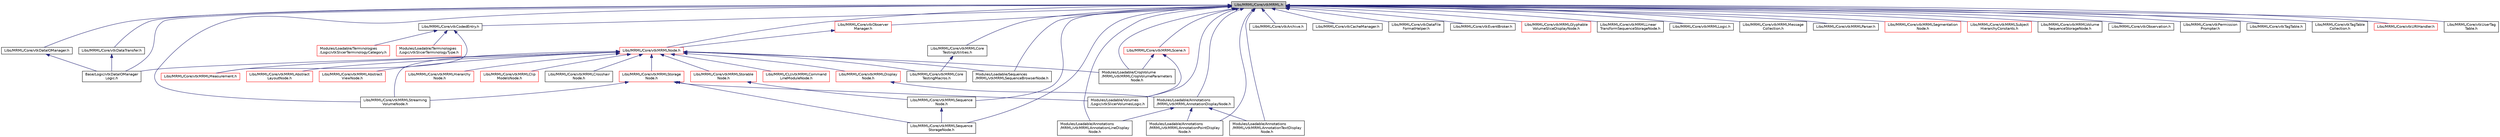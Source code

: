 digraph "Libs/MRML/Core/vtkMRML.h"
{
  bgcolor="transparent";
  edge [fontname="Helvetica",fontsize="10",labelfontname="Helvetica",labelfontsize="10"];
  node [fontname="Helvetica",fontsize="10",shape=record];
  Node2 [label="Libs/MRML/Core/vtkMRML.h",height=0.2,width=0.4,color="black", fillcolor="grey75", style="filled", fontcolor="black"];
  Node2 -> Node3 [dir="back",color="midnightblue",fontsize="10",style="solid",fontname="Helvetica"];
  Node3 [label="Base/Logic/vtkDataIOManager\lLogic.h",height=0.2,width=0.4,color="black",URL="$vtkDataIOManagerLogic_8h.html"];
  Node2 -> Node4 [dir="back",color="midnightblue",fontsize="10",style="solid",fontname="Helvetica"];
  Node4 [label="Libs/MRML/Core/vtkArchive.h",height=0.2,width=0.4,color="black",URL="$vtkArchive_8h.html"];
  Node2 -> Node5 [dir="back",color="midnightblue",fontsize="10",style="solid",fontname="Helvetica"];
  Node5 [label="Libs/MRML/Core/vtkCacheManager.h",height=0.2,width=0.4,color="black",URL="$vtkCacheManager_8h.html"];
  Node2 -> Node6 [dir="back",color="midnightblue",fontsize="10",style="solid",fontname="Helvetica"];
  Node6 [label="Libs/MRML/Core/vtkCodedEntry.h",height=0.2,width=0.4,color="black",URL="$vtkCodedEntry_8h.html"];
  Node6 -> Node7 [dir="back",color="midnightblue",fontsize="10",style="solid",fontname="Helvetica"];
  Node7 [label="Libs/MRML/Core/vtkMRMLMeasurement.h",height=0.2,width=0.4,color="red",URL="$vtkMRMLMeasurement_8h.html"];
  Node6 -> Node56 [dir="back",color="midnightblue",fontsize="10",style="solid",fontname="Helvetica"];
  Node56 [label="Modules/Loadable/Terminologies\l/Logic/vtkSlicerTerminologyCategory.h",height=0.2,width=0.4,color="red",URL="$vtkSlicerTerminologyCategory_8h.html"];
  Node6 -> Node61 [dir="back",color="midnightblue",fontsize="10",style="solid",fontname="Helvetica"];
  Node61 [label="Modules/Loadable/Terminologies\l/Logic/vtkSlicerTerminologyType.h",height=0.2,width=0.4,color="red",URL="$vtkSlicerTerminologyType_8h.html"];
  Node2 -> Node62 [dir="back",color="midnightblue",fontsize="10",style="solid",fontname="Helvetica"];
  Node62 [label="Libs/MRML/Core/vtkDataFile\lFormatHelper.h",height=0.2,width=0.4,color="black",URL="$vtkDataFileFormatHelper_8h.html"];
  Node2 -> Node63 [dir="back",color="midnightblue",fontsize="10",style="solid",fontname="Helvetica"];
  Node63 [label="Libs/MRML/Core/vtkDataIOManager.h",height=0.2,width=0.4,color="black",URL="$vtkDataIOManager_8h.html"];
  Node63 -> Node3 [dir="back",color="midnightblue",fontsize="10",style="solid",fontname="Helvetica"];
  Node2 -> Node64 [dir="back",color="midnightblue",fontsize="10",style="solid",fontname="Helvetica"];
  Node64 [label="Libs/MRML/Core/vtkDataTransfer.h",height=0.2,width=0.4,color="black",URL="$vtkDataTransfer_8h.html"];
  Node64 -> Node3 [dir="back",color="midnightblue",fontsize="10",style="solid",fontname="Helvetica"];
  Node2 -> Node65 [dir="back",color="midnightblue",fontsize="10",style="solid",fontname="Helvetica"];
  Node65 [label="Libs/MRML/Core/vtkEventBroker.h",height=0.2,width=0.4,color="black",URL="$vtkEventBroker_8h.html"];
  Node2 -> Node66 [dir="back",color="midnightblue",fontsize="10",style="solid",fontname="Helvetica"];
  Node66 [label="Libs/MRML/Core/vtkMRMLNode.h",height=0.2,width=0.4,color="red",URL="$vtkMRMLNode_8h.html"];
  Node66 -> Node3 [dir="back",color="midnightblue",fontsize="10",style="solid",fontname="Helvetica"];
  Node66 -> Node67 [dir="back",color="midnightblue",fontsize="10",style="solid",fontname="Helvetica"];
  Node67 [label="Libs/MRML/CLI/vtkMRMLCommand\lLineModuleNode.h",height=0.2,width=0.4,color="red",URL="$vtkMRMLCommandLineModuleNode_8h.html"];
  Node66 -> Node69 [dir="back",color="midnightblue",fontsize="10",style="solid",fontname="Helvetica"];
  Node69 [label="Libs/MRML/Core/vtkMRMLStorage\lNode.h",height=0.2,width=0.4,color="red",URL="$vtkMRMLStorageNode_8h.html"];
  Node69 -> Node121 [dir="back",color="midnightblue",fontsize="10",style="solid",fontname="Helvetica"];
  Node121 [label="Libs/MRML/Core/vtkMRMLSequence\lStorageNode.h",height=0.2,width=0.4,color="black",URL="$vtkMRMLSequenceStorageNode_8h.html"];
  Node69 -> Node84 [dir="back",color="midnightblue",fontsize="10",style="solid",fontname="Helvetica"];
  Node84 [label="Libs/MRML/Core/vtkMRMLStreaming\lVolumeNode.h",height=0.2,width=0.4,color="black",URL="$vtkMRMLStreamingVolumeNode_8h.html"];
  Node69 -> Node87 [dir="back",color="midnightblue",fontsize="10",style="solid",fontname="Helvetica"];
  Node87 [label="Modules/Loadable/Volumes\l/Logic/vtkSlicerVolumesLogic.h",height=0.2,width=0.4,color="black",URL="$vtkSlicerVolumesLogic_8h.html"];
  Node66 -> Node139 [dir="back",color="midnightblue",fontsize="10",style="solid",fontname="Helvetica"];
  Node139 [label="Libs/MRML/Core/vtkMRMLStorable\lNode.h",height=0.2,width=0.4,color="red",URL="$vtkMRMLStorableNode_8h.html"];
  Node139 -> Node153 [dir="back",color="midnightblue",fontsize="10",style="solid",fontname="Helvetica"];
  Node153 [label="Libs/MRML/Core/vtkMRMLSequence\lNode.h",height=0.2,width=0.4,color="black",URL="$vtkMRMLSequenceNode_8h.html"];
  Node153 -> Node121 [dir="back",color="midnightblue",fontsize="10",style="solid",fontname="Helvetica"];
  Node66 -> Node158 [dir="back",color="midnightblue",fontsize="10",style="solid",fontname="Helvetica"];
  Node158 [label="Libs/MRML/Core/vtkMRMLAbstract\lLayoutNode.h",height=0.2,width=0.4,color="red",URL="$vtkMRMLAbstractLayoutNode_8h.html"];
  Node66 -> Node161 [dir="back",color="midnightblue",fontsize="10",style="solid",fontname="Helvetica"];
  Node161 [label="Libs/MRML/Core/vtkMRMLAbstract\lViewNode.h",height=0.2,width=0.4,color="red",URL="$vtkMRMLAbstractViewNode_8h.html"];
  Node66 -> Node174 [dir="back",color="midnightblue",fontsize="10",style="solid",fontname="Helvetica"];
  Node174 [label="Libs/MRML/Core/vtkMRMLClip\lModelsNode.h",height=0.2,width=0.4,color="red",URL="$vtkMRMLClipModelsNode_8h.html"];
  Node66 -> Node176 [dir="back",color="midnightblue",fontsize="10",style="solid",fontname="Helvetica"];
  Node176 [label="Libs/MRML/Core/vtkMRMLCore\lTestingMacros.h",height=0.2,width=0.4,color="black",URL="$vtkMRMLCoreTestingMacros_8h.html"];
  Node66 -> Node163 [dir="back",color="midnightblue",fontsize="10",style="solid",fontname="Helvetica"];
  Node163 [label="Libs/MRML/Core/vtkMRMLCrosshair\lNode.h",height=0.2,width=0.4,color="black",URL="$vtkMRMLCrosshairNode_8h.html"];
  Node66 -> Node177 [dir="back",color="midnightblue",fontsize="10",style="solid",fontname="Helvetica"];
  Node177 [label="Libs/MRML/Core/vtkMRMLDisplay\lNode.h",height=0.2,width=0.4,color="red",URL="$vtkMRMLDisplayNode_8h.html"];
  Node177 -> Node103 [dir="back",color="midnightblue",fontsize="10",style="solid",fontname="Helvetica"];
  Node103 [label="Modules/Loadable/Annotations\l/MRML/vtkMRMLAnnotationDisplayNode.h",height=0.2,width=0.4,color="black",URL="$vtkMRMLAnnotationDisplayNode_8h.html"];
  Node103 -> Node104 [dir="back",color="midnightblue",fontsize="10",style="solid",fontname="Helvetica"];
  Node104 [label="Modules/Loadable/Annotations\l/MRML/vtkMRMLAnnotationLineDisplay\lNode.h",height=0.2,width=0.4,color="black",URL="$vtkMRMLAnnotationLineDisplayNode_8h.html"];
  Node103 -> Node105 [dir="back",color="midnightblue",fontsize="10",style="solid",fontname="Helvetica"];
  Node105 [label="Modules/Loadable/Annotations\l/MRML/vtkMRMLAnnotationPointDisplay\lNode.h",height=0.2,width=0.4,color="black",URL="$vtkMRMLAnnotationPointDisplayNode_8h.html"];
  Node103 -> Node106 [dir="back",color="midnightblue",fontsize="10",style="solid",fontname="Helvetica"];
  Node106 [label="Modules/Loadable/Annotations\l/MRML/vtkMRMLAnnotationTextDisplay\lNode.h",height=0.2,width=0.4,color="black",URL="$vtkMRMLAnnotationTextDisplayNode_8h.html"];
  Node66 -> Node199 [dir="back",color="midnightblue",fontsize="10",style="solid",fontname="Helvetica"];
  Node199 [label="Libs/MRML/Core/vtkMRMLHierarchy\lNode.h",height=0.2,width=0.4,color="red",URL="$vtkMRMLHierarchyNode_8h.html"];
  Node66 -> Node7 [dir="back",color="midnightblue",fontsize="10",style="solid",fontname="Helvetica"];
  Node66 -> Node84 [dir="back",color="midnightblue",fontsize="10",style="solid",fontname="Helvetica"];
  Node66 -> Node263 [dir="back",color="midnightblue",fontsize="10",style="solid",fontname="Helvetica"];
  Node263 [label="Modules/Loadable/CropVolume\l/MRML/vtkMRMLCropVolumeParameters\lNode.h",height=0.2,width=0.4,color="black",URL="$vtkMRMLCropVolumeParametersNode_8h.html"];
  Node66 -> Node264 [dir="back",color="midnightblue",fontsize="10",style="solid",fontname="Helvetica"];
  Node264 [label="Modules/Loadable/Sequences\l/MRML/vtkMRMLSequenceBrowserNode.h",height=0.2,width=0.4,color="black",URL="$vtkMRMLSequenceBrowserNode_8h.html"];
  Node2 -> Node265 [dir="back",color="midnightblue",fontsize="10",style="solid",fontname="Helvetica"];
  Node265 [label="Libs/MRML/Core/vtkObserver\lManager.h",height=0.2,width=0.4,color="red",URL="$vtkObserverManager_8h.html"];
  Node265 -> Node66 [dir="back",color="midnightblue",fontsize="10",style="solid",fontname="Helvetica"];
  Node2 -> Node306 [dir="back",color="midnightblue",fontsize="10",style="solid",fontname="Helvetica"];
  Node306 [label="Libs/MRML/Core/vtkMRMLCore\lTestingUtilities.h",height=0.2,width=0.4,color="black",URL="$vtkMRMLCoreTestingUtilities_8h.html"];
  Node306 -> Node176 [dir="back",color="midnightblue",fontsize="10",style="solid",fontname="Helvetica"];
  Node2 -> Node185 [dir="back",color="midnightblue",fontsize="10",style="solid",fontname="Helvetica"];
  Node185 [label="Libs/MRML/Core/vtkMRMLGlyphable\lVolumeSliceDisplayNode.h",height=0.2,width=0.4,color="red",URL="$vtkMRMLGlyphableVolumeSliceDisplayNode_8h.html"];
  Node2 -> Node110 [dir="back",color="midnightblue",fontsize="10",style="solid",fontname="Helvetica"];
  Node110 [label="Libs/MRML/Core/vtkMRMLLinear\lTransformSequenceStorageNode.h",height=0.2,width=0.4,color="black",URL="$vtkMRMLLinearTransformSequenceStorageNode_8h.html"];
  Node2 -> Node307 [dir="back",color="midnightblue",fontsize="10",style="solid",fontname="Helvetica"];
  Node307 [label="Libs/MRML/Core/vtkMRMLLogic.h",height=0.2,width=0.4,color="black",URL="$vtkMRMLLogic_8h.html"];
  Node2 -> Node308 [dir="back",color="midnightblue",fontsize="10",style="solid",fontname="Helvetica"];
  Node308 [label="Libs/MRML/Core/vtkMRMLMessage\lCollection.h",height=0.2,width=0.4,color="black",URL="$vtkMRMLMessageCollection_8h.html"];
  Node2 -> Node309 [dir="back",color="midnightblue",fontsize="10",style="solid",fontname="Helvetica"];
  Node309 [label="Libs/MRML/Core/vtkMRMLParser.h",height=0.2,width=0.4,color="black",URL="$vtkMRMLParser_8h.html"];
  Node2 -> Node310 [dir="back",color="midnightblue",fontsize="10",style="solid",fontname="Helvetica"];
  Node310 [label="Libs/MRML/Core/vtkMRMLScene.h",height=0.2,width=0.4,color="red",URL="$vtkMRMLScene_8h.html"];
  Node310 -> Node263 [dir="back",color="midnightblue",fontsize="10",style="solid",fontname="Helvetica"];
  Node310 -> Node87 [dir="back",color="midnightblue",fontsize="10",style="solid",fontname="Helvetica"];
  Node2 -> Node98 [dir="back",color="midnightblue",fontsize="10",style="solid",fontname="Helvetica"];
  Node98 [label="Libs/MRML/Core/vtkMRMLSegmentation\lNode.h",height=0.2,width=0.4,color="red",URL="$vtkMRMLSegmentationNode_8h.html"];
  Node2 -> Node153 [dir="back",color="midnightblue",fontsize="10",style="solid",fontname="Helvetica"];
  Node2 -> Node121 [dir="back",color="midnightblue",fontsize="10",style="solid",fontname="Helvetica"];
  Node2 -> Node84 [dir="back",color="midnightblue",fontsize="10",style="solid",fontname="Helvetica"];
  Node2 -> Node311 [dir="back",color="midnightblue",fontsize="10",style="solid",fontname="Helvetica"];
  Node311 [label="Libs/MRML/Core/vtkMRMLSubject\lHierarchyConstants.h",height=0.2,width=0.4,color="red",URL="$vtkMRMLSubjectHierarchyConstants_8h.html"];
  Node2 -> Node111 [dir="back",color="midnightblue",fontsize="10",style="solid",fontname="Helvetica"];
  Node111 [label="Libs/MRML/Core/vtkMRMLVolume\lSequenceStorageNode.h",height=0.2,width=0.4,color="black",URL="$vtkMRMLVolumeSequenceStorageNode_8h.html"];
  Node2 -> Node312 [dir="back",color="midnightblue",fontsize="10",style="solid",fontname="Helvetica"];
  Node312 [label="Libs/MRML/Core/vtkObservation.h",height=0.2,width=0.4,color="black",URL="$vtkObservation_8h.html"];
  Node2 -> Node313 [dir="back",color="midnightblue",fontsize="10",style="solid",fontname="Helvetica"];
  Node313 [label="Libs/MRML/Core/vtkPermission\lPrompter.h",height=0.2,width=0.4,color="black",URL="$vtkPermissionPrompter_8h.html"];
  Node2 -> Node314 [dir="back",color="midnightblue",fontsize="10",style="solid",fontname="Helvetica"];
  Node314 [label="Libs/MRML/Core/vtkTagTable.h",height=0.2,width=0.4,color="black",URL="$vtkTagTable_8h.html"];
  Node2 -> Node315 [dir="back",color="midnightblue",fontsize="10",style="solid",fontname="Helvetica"];
  Node315 [label="Libs/MRML/Core/vtkTagTable\lCollection.h",height=0.2,width=0.4,color="black",URL="$vtkTagTableCollection_8h.html"];
  Node2 -> Node316 [dir="back",color="midnightblue",fontsize="10",style="solid",fontname="Helvetica"];
  Node316 [label="Libs/MRML/Core/vtkURIHandler.h",height=0.2,width=0.4,color="red",URL="$vtkURIHandler_8h.html"];
  Node2 -> Node318 [dir="back",color="midnightblue",fontsize="10",style="solid",fontname="Helvetica"];
  Node318 [label="Libs/MRML/Core/vtkUserTag\lTable.h",height=0.2,width=0.4,color="black",URL="$vtkUserTagTable_8h.html"];
  Node2 -> Node103 [dir="back",color="midnightblue",fontsize="10",style="solid",fontname="Helvetica"];
  Node2 -> Node104 [dir="back",color="midnightblue",fontsize="10",style="solid",fontname="Helvetica"];
  Node2 -> Node105 [dir="back",color="midnightblue",fontsize="10",style="solid",fontname="Helvetica"];
  Node2 -> Node106 [dir="back",color="midnightblue",fontsize="10",style="solid",fontname="Helvetica"];
  Node2 -> Node263 [dir="back",color="midnightblue",fontsize="10",style="solid",fontname="Helvetica"];
  Node2 -> Node264 [dir="back",color="midnightblue",fontsize="10",style="solid",fontname="Helvetica"];
  Node2 -> Node87 [dir="back",color="midnightblue",fontsize="10",style="solid",fontname="Helvetica"];
}

